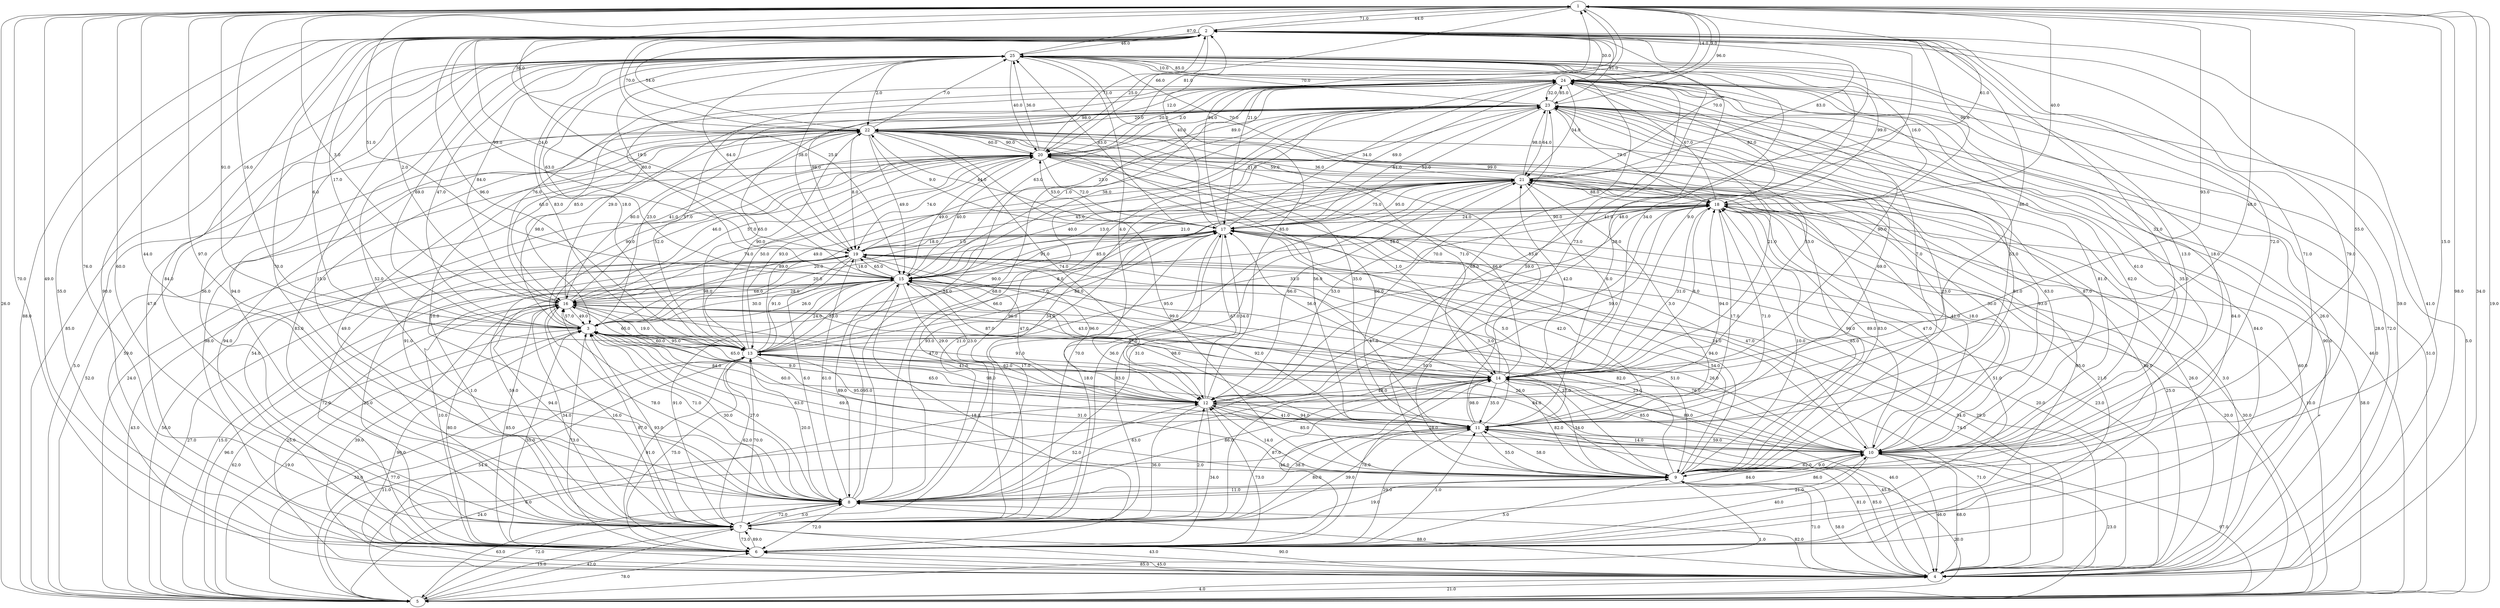 strict digraph G {
  1 [ label="1" ];
  2 [ label="2" ];
  3 [ label="3" ];
  4 [ label="4" ];
  5 [ label="5" ];
  6 [ label="6" ];
  7 [ label="7" ];
  8 [ label="8" ];
  9 [ label="9" ];
  10 [ label="10" ];
  11 [ label="11" ];
  12 [ label="12" ];
  13 [ label="13" ];
  14 [ label="14" ];
  15 [ label="15" ];
  16 [ label="16" ];
  17 [ label="17" ];
  18 [ label="18" ];
  19 [ label="19" ];
  20 [ label="20" ];
  21 [ label="21" ];
  22 [ label="22" ];
  23 [ label="23" ];
  24 [ label="24" ];
  25 [ label="25" ];
  25 -> 1 [ label="87.0" ];
  6 -> 12 [ label="73.0" ];
  24 -> 4 [ label="28.0" ];
  7 -> 18 [ label="50.0" ];
  21 -> 6 [ label="85.0" ];
  21 -> 4 [ label="26.0" ];
  7 -> 12 [ label="2.0" ];
  14 -> 22 [ label="53.0" ];
  16 -> 4 [ label="25.0" ];
  24 -> 1 [ label="14.0" ];
  7 -> 6 [ label="73.0" ];
  6 -> 11 [ label="1.0" ];
  17 -> 4 [ label="20.0" ];
  4 -> 9 [ label="58.0" ];
  25 -> 12 [ label="4.0" ];
  17 -> 12 [ label="67.0" ];
  2 -> 3 [ label="17.0" ];
  23 -> 10 [ label="81.0" ];
  20 -> 1 [ label="81.0" ];
  7 -> 17 [ label="83.0" ];
  5 -> 17 [ label="30.0" ];
  10 -> 8 [ label="84.0" ];
  11 -> 9 [ label="55.0" ];
  23 -> 1 [ label="96.0" ];
  4 -> 5 [ label="21.0" ];
  19 -> 14 [ label="99.0" ];
  9 -> 14 [ label="34.0" ];
  1 -> 8 [ label="97.0" ];
  25 -> 3 [ label="47.0" ];
  19 -> 4 [ label="34.0" ];
  15 -> 2 [ label="19.0" ];
  21 -> 7 [ label="36.0" ];
  4 -> 8 [ label="88.0" ];
  2 -> 6 [ label="55.0" ];
  4 -> 6 [ label="45.0" ];
  11 -> 6 [ label="29.0" ];
  19 -> 18 [ label="21.0" ];
  18 -> 13 [ label="90.0" ];
  5 -> 6 [ label="78.0" ];
  11 -> 7 [ label="80.0" ];
  22 -> 3 [ label="98.0" ];
  5 -> 16 [ label="96.0" ];
  14 -> 12 [ label="48.0" ];
  13 -> 6 [ label="75.0" ];
  24 -> 23 [ label="32.0" ];
  14 -> 25 [ label="9.0" ];
  17 -> 5 [ label="20.0" ];
  25 -> 7 [ label="36.0" ];
  1 -> 2 [ label="44.0" ];
  2 -> 11 [ label="32.0" ];
  15 -> 12 [ label="29.0" ];
  12 -> 23 [ label="70.0" ];
  20 -> 19 [ label="74.0" ];
  22 -> 7 [ label="83.0" ];
  11 -> 19 [ label="3.0" ];
  3 -> 15 [ label="26.0" ];
  2 -> 16 [ label="2.0" ];
  11 -> 4 [ label="85.0" ];
  18 -> 9 [ label="85.0" ];
  4 -> 7 [ label="43.0" ];
  17 -> 22 [ label="44.0" ];
  17 -> 18 [ label="90.0" ];
  5 -> 1 [ label="19.0" ];
  12 -> 7 [ label="36.0" ];
  23 -> 25 [ label="70.0" ];
  13 -> 25 [ label="18.0" ];
  21 -> 15 [ label="40.0" ];
  11 -> 15 [ label="92.0" ];
  15 -> 23 [ label="38.0" ];
  22 -> 8 [ label="10.0" ];
  18 -> 5 [ label="10.0" ];
  23 -> 15 [ label="1.0" ];
  22 -> 11 [ label="56.0" ];
  21 -> 18 [ label="88.0" ];
  4 -> 24 [ label="72.0" ];
  2 -> 15 [ label="25.0" ];
  6 -> 21 [ label="49.0" ];
  3 -> 7 [ label="87.0" ];
  10 -> 1 [ label="55.0" ];
  20 -> 16 [ label="57.0" ];
  18 -> 17 [ label="24.0" ];
  12 -> 21 [ label="53.0" ];
  11 -> 10 [ label="59.0" ];
  1 -> 6 [ label="49.0" ];
  9 -> 2 [ label="79.0" ];
  16 -> 6 [ label="80.0" ];
  21 -> 23 [ label="98.0" ];
  15 -> 21 [ label="13.0" ];
  13 -> 9 [ label="31.0" ];
  16 -> 8 [ label="78.0" ];
  18 -> 24 [ label="67.0" ];
  21 -> 8 [ label="93.0" ];
  3 -> 6 [ label="35.0" ];
  9 -> 5 [ label="1.0" ];
  2 -> 20 [ label="25.0" ];
  9 -> 16 [ label="37.0" ];
  14 -> 10 [ label="85.0" ];
  23 -> 17 [ label="52.0" ];
  12 -> 1 [ label="48.0" ];
  5 -> 13 [ label="77.0" ];
  10 -> 13 [ label="84.0" ];
  14 -> 6 [ label="46.0" ];
  1 -> 5 [ label="26.0" ];
  3 -> 12 [ label="9.0" ];
  12 -> 17 [ label="34.0" ];
  9 -> 10 [ label="62.0" ];
  16 -> 3 [ label="49.0" ];
  1 -> 7 [ label="76.0" ];
  6 -> 13 [ label="91.0" ];
  10 -> 12 [ label="28.0" ];
  22 -> 6 [ label="98.0" ];
  4 -> 11 [ label="81.0" ];
  14 -> 9 [ label="82.0" ];
  23 -> 16 [ label="65.0" ];
  22 -> 2 [ label="54.0" ];
  13 -> 15 [ label="24.0" ];
  8 -> 15 [ label="95.0" ];
  13 -> 5 [ label="33.0" ];
  12 -> 18 [ label="94.0" ];
  7 -> 8 [ label="5.0" ];
  15 -> 3 [ label="30.0" ];
  6 -> 1 [ label="70.0" ];
  4 -> 3 [ label="90.0" ];
  19 -> 12 [ label="47.0" ];
  22 -> 20 [ label="60.0" ];
  4 -> 1 [ label="98.0" ];
  16 -> 7 [ label="34.0" ];
  3 -> 13 [ label="60.0" ];
  24 -> 20 [ label="20.0" ];
  2 -> 19 [ label="24.0" ];
  9 -> 25 [ label="59.0" ];
  10 -> 4 [ label="46.0" ];
  4 -> 17 [ label="23.0" ];
  7 -> 22 [ label="49.0" ];
  2 -> 9 [ label="71.0" ];
  4 -> 22 [ label="59.0" ];
  2 -> 23 [ label="91.0" ];
  10 -> 9 [ label="9.0" ];
  9 -> 18 [ label="10.0" ];
  17 -> 1 [ label="84.0" ];
  9 -> 24 [ label="35.0" ];
  8 -> 18 [ label="31.0" ];
  19 -> 6 [ label="72.0" ];
  24 -> 11 [ label="53.0" ];
  22 -> 16 [ label="80.0" ];
  9 -> 19 [ label="54.0" ];
  5 -> 19 [ label="43.0" ];
  16 -> 20 [ label="46.0" ];
  8 -> 3 [ label="30.0" ];
  16 -> 14 [ label="37.0" ];
  14 -> 4 [ label="46.0" ];
  20 -> 4 [ label="60.0" ];
  23 -> 24 [ label="85.0" ];
  25 -> 24 [ label="10.0" ];
  24 -> 14 [ label="90.0" ];
  12 -> 10 [ label="85.0" ];
  5 -> 2 [ label="88.0" ];
  3 -> 11 [ label="60.0" ];
  14 -> 23 [ label="21.0" ];
  16 -> 25 [ label="84.0" ];
  14 -> 18 [ label="8.0" ];
  20 -> 5 [ label="52.0" ];
  2 -> 22 [ label="70.0" ];
  10 -> 14 [ label="89.0" ];
  2 -> 13 [ label="96.0" ];
  11 -> 14 [ label="98.0" ];
  23 -> 4 [ label="90.0" ];
  1 -> 4 [ label="34.0" ];
  25 -> 6 [ label="47.0" ];
  25 -> 18 [ label="16.0" ];
  20 -> 22 [ label="90.0" ];
  18 -> 1 [ label="40.0" ];
  18 -> 14 [ label="31.0" ];
  3 -> 10 [ label="76.0" ];
  25 -> 5 [ label="85.0" ];
  6 -> 2 [ label="90.0" ];
  8 -> 21 [ label="21.0" ];
  10 -> 3 [ label="23.0" ];
  25 -> 8 [ label="15.0" ];
  8 -> 12 [ label="52.0" ];
  12 -> 11 [ label="41.0" ];
  15 -> 16 [ label="68.0" ];
  14 -> 20 [ label="66.0" ];
  17 -> 3 [ label="20.0" ];
  23 -> 18 [ label="79.0" ];
  9 -> 1 [ label="15.0" ];
  20 -> 11 [ label="86.0" ];
  2 -> 25 [ label="46.0" ];
  17 -> 19 [ label="1.0" ];
  8 -> 10 [ label="86.0" ];
  12 -> 6 [ label="34.0" ];
  6 -> 24 [ label="26.0" ];
  1 -> 17 [ label="21.0" ];
  3 -> 1 [ label="91.0" ];
  24 -> 25 [ label="85.0" ];
  21 -> 17 [ label="75.0" ];
  15 -> 20 [ label="49.0" ];
  25 -> 10 [ label="13.0" ];
  23 -> 9 [ label="23.0" ];
  14 -> 15 [ label="43.0" ];
  19 -> 3 [ label="98.0" ];
  11 -> 24 [ label="7.0" ];
  21 -> 10 [ label="18.0" ];
  2 -> 7 [ label="84.0" ];
  15 -> 6 [ label="18.0" ];
  1 -> 16 [ label="3.0" ];
  2 -> 8 [ label="70.0" ];
  3 -> 9 [ label="69.0" ];
  25 -> 9 [ label="68.0" ];
  15 -> 14 [ label="87.0" ];
  7 -> 1 [ label="60.0" ];
  17 -> 13 [ label="7.0" ];
  23 -> 13 [ label="65.0" ];
  9 -> 3 [ label="63.0" ];
  5 -> 14 [ label="11.0" ];
  5 -> 7 [ label="42.0" ];
  23 -> 5 [ label="46.0" ];
  20 -> 15 [ label="40.0" ];
  19 -> 13 [ label="91.0" ];
  24 -> 3 [ label="85.0" ];
  8 -> 13 [ label="20.0" ];
  7 -> 24 [ label="66.0" ];
  7 -> 4 [ label="90.0" ];
  2 -> 21 [ label="83.0" ];
  22 -> 10 [ label="87.0" ];
  5 -> 12 [ label="6.0" ];
  14 -> 8 [ label="63.0" ];
  18 -> 6 [ label="51.0" ];
  25 -> 11 [ label="28.0" ];
  19 -> 2 [ label="99.0" ];
  4 -> 19 [ label="29.0" ];
  14 -> 11 [ label="35.0" ];
  20 -> 7 [ label="91.0" ];
  8 -> 7 [ label="72.0" ];
  13 -> 22 [ label="90.0" ];
  6 -> 15 [ label="10.0" ];
  20 -> 13 [ label="93.0" ];
  18 -> 12 [ label="59.0" ];
  24 -> 2 [ label="30.0" ];
  13 -> 7 [ label="62.0" ];
  5 -> 8 [ label="72.0" ];
  16 -> 12 [ label="65.0" ];
  8 -> 5 [ label="63.0" ];
  4 -> 14 [ label="71.0" ];
  3 -> 5 [ label="62.0" ];
  2 -> 1 [ label="71.0" ];
  5 -> 20 [ label="24.0" ];
  3 -> 20 [ label="52.0" ];
  17 -> 20 [ label="53.0" ];
  17 -> 11 [ label="5.0" ];
  17 -> 16 [ label="20.0" ];
  17 -> 15 [ label="91.0" ];
  7 -> 21 [ label="70.0" ];
  10 -> 17 [ label="47.0" ];
  16 -> 22 [ label="41.0" ];
  1 -> 20 [ label="66.0" ];
  6 -> 22 [ label="94.0" ];
  19 -> 11 [ label="47.0" ];
  14 -> 21 [ label="42.0" ];
  3 -> 16 [ label="57.0" ];
  2 -> 10 [ label="72.0" ];
  5 -> 10 [ label="97.0" ];
  24 -> 22 [ label="12.0" ];
  5 -> 11 [ label="24.0" ];
  14 -> 13 [ label="41.0" ];
  21 -> 25 [ label="70.0" ];
  13 -> 2 [ label="6.0" ];
  13 -> 3 [ label="95.0" ];
  13 -> 24 [ label="57.0" ];
  24 -> 6 [ label="84.0" ];
  7 -> 13 [ label="70.0" ];
  1 -> 14 [ label="93.0" ];
  24 -> 18 [ label="82.0" ];
  4 -> 13 [ label="54.0" ];
  9 -> 17 [ label="94.0" ];
  9 -> 21 [ label="96.0" ];
  21 -> 2 [ label="70.0" ];
  5 -> 18 [ label="58.0" ];
  23 -> 7 [ label="96.0" ];
  23 -> 20 [ label="89.0" ];
  9 -> 12 [ label="14.0" ];
  18 -> 25 [ label="99.0" ];
  21 -> 12 [ label="66.0" ];
  20 -> 14 [ label="1.0" ];
  8 -> 24 [ label="54.0" ];
  17 -> 7 [ label="18.0" ];
  19 -> 25 [ label="38.0" ];
  4 -> 12 [ label="45.0" ];
  9 -> 13 [ label="94.0" ];
  21 -> 20 [ label="21.0" ];
  3 -> 25 [ label="69.0" ];
  8 -> 6 [ label="72.0" ];
  24 -> 17 [ label="69.0" ];
  24 -> 10 [ label="61.0" ];
  9 -> 7 [ label="19.0" ];
  13 -> 16 [ label="65.0" ];
  11 -> 23 [ label="69.0" ];
  2 -> 12 [ label="48.0" ];
  4 -> 2 [ label="41.0" ];
  25 -> 22 [ label="2.0" ];
  4 -> 21 [ label="3.0" ];
  23 -> 14 [ label="53.0" ];
  15 -> 11 [ label="98.0" ];
  12 -> 16 [ label="47.0" ];
  23 -> 6 [ label="84.0" ];
  11 -> 25 [ label="73.0" ];
  8 -> 14 [ label="86.0" ];
  9 -> 23 [ label="81.0" ];
  18 -> 16 [ label="74.0" ];
  15 -> 18 [ label="54.0" ];
  7 -> 11 [ label="39.0" ];
  4 -> 10 [ label="68.0" ];
  24 -> 8 [ label="68.0" ];
  1 -> 3 [ label="16.0" ];
  15 -> 8 [ label="89.0" ];
  21 -> 14 [ label="6.0" ];
  25 -> 13 [ label="83.0" ];
  11 -> 18 [ label="71.0" ];
  6 -> 14 [ label="78.0" ];
  12 -> 2 [ label="41.0" ];
  12 -> 13 [ label="98.0" ];
  25 -> 14 [ label="34.0" ];
  6 -> 7 [ label="89.0" ];
  12 -> 3 [ label="84.0" ];
  8 -> 25 [ label="52.0" ];
  22 -> 12 [ label="74.0" ];
  16 -> 15 [ label="28.0" ];
  8 -> 17 [ label="17.0" ];
  21 -> 1 [ label="61.0" ];
  13 -> 14 [ label="62.0" ];
  15 -> 19 [ label="65.0" ];
  22 -> 9 [ label="95.0" ];
  3 -> 23 [ label="23.0" ];
  22 -> 25 [ label="7.0" ];
  1 -> 22 [ label="36.0" ];
  20 -> 3 [ label="90.0" ];
  23 -> 22 [ label="20.0" ];
  13 -> 20 [ label="50.0" ];
  7 -> 3 [ label="93.0" ];
  15 -> 25 [ label="80.0" ];
  10 -> 6 [ label="40.0" ];
  3 -> 8 [ label="27.0" ];
  10 -> 25 [ label="18.0" ];
  15 -> 17 [ label="85.0" ];
  18 -> 10 [ label="47.0" ];
  12 -> 15 [ label="23.0" ];
  5 -> 4 [ label="4.0" ];
  22 -> 17 [ label="9.0" ];
  24 -> 16 [ label="76.0" ];
  17 -> 25 [ label="83.0" ];
  17 -> 21 [ label="95.0" ];
  10 -> 21 [ label="41.0" ];
  11 -> 8 [ label="38.0" ];
  20 -> 10 [ label="93.0" ];
  21 -> 3 [ label="49.0" ];
  9 -> 11 [ label="58.0" ];
  8 -> 1 [ label="44.0" ];
  6 -> 9 [ label="5.0" ];
  5 -> 9 [ label="20.0" ];
  22 -> 23 [ label="98.0" ];
  22 -> 19 [ label="8.0" ];
  22 -> 15 [ label="49.0" ];
  19 -> 8 [ label="6.0" ];
  2 -> 14 [ label="86.0" ];
  20 -> 6 [ label="54.0" ];
  16 -> 9 [ label="26.0" ];
  24 -> 21 [ label="34.0" ];
  19 -> 21 [ label="45.0" ];
  8 -> 4 [ label="82.0" ];
  10 -> 11 [ label="14.0" ];
  18 -> 11 [ label="17.0" ];
  24 -> 19 [ label="98.0" ];
  10 -> 18 [ label="89.0" ];
  20 -> 2 [ label="71.0" ];
  15 -> 5 [ label="27.0" ];
  19 -> 5 [ label="56.0" ];
  1 -> 15 [ label="51.0" ];
  7 -> 5 [ label="15.0" ];
  20 -> 25 [ label="36.0" ];
  20 -> 21 [ label="59.0" ];
  22 -> 18 [ label="36.0" ];
  19 -> 23 [ label="23.0" ];
  17 -> 24 [ label="34.0" ];
  6 -> 16 [ label="85.0" ];
  8 -> 16 [ label="71.0" ];
  14 -> 17 [ label="56.0" ];
  9 -> 8 [ label="11.0" ];
  11 -> 13 [ label="95.0" ];
  9 -> 15 [ label="82.0" ];
  11 -> 21 [ label="3.0" ];
  11 -> 22 [ label="35.0" ];
  8 -> 19 [ label="61.0" ];
  10 -> 16 [ label="26.0" ];
  7 -> 16 [ label="16.0" ];
  7 -> 25 [ label="94.0" ];
  16 -> 23 [ label="29.0" ];
  2 -> 4 [ label="59.0" ];
  6 -> 18 [ label="21.0" ];
  7 -> 23 [ label="34.0" ];
  25 -> 19 [ label="64.0" ];
  7 -> 10 [ label="21.0" ];
  14 -> 3 [ label="91.0" ];
  17 -> 2 [ label="40.0" ];
  4 -> 16 [ label="39.0" ];
  19 -> 7 [ label="1.0" ];
  20 -> 24 [ label="2.0" ];
  12 -> 19 [ label="96.0" ];
  21 -> 9 [ label="83.0" ];
  6 -> 19 [ label="25.0" ];
  15 -> 7 [ label="94.0" ];
  5 -> 3 [ label="19.0" ];
  5 -> 23 [ label="51.0" ];
  13 -> 21 [ label="89.0" ];
  7 -> 19 [ label="59.0" ];
  19 -> 15 [ label="18.0" ];
  15 -> 13 [ label="53.0" ];
  11 -> 17 [ label="42.0" ];
  10 -> 23 [ label="62.0" ];
  20 -> 17 [ label="72.0" ];
  25 -> 15 [ label="63.0" ];
  9 -> 4 [ label="71.0" ];
  15 -> 4 [ label="74.0" ];
  15 -> 9 [ label="51.0" ];
  1 -> 24 [ label="9.0" ];
  6 -> 4 [ label="85.0" ];
  10 -> 20 [ label="30.0" ];
  5 -> 15 [ label="15.0" ];
  10 -> 22 [ label="63.0" ];
  17 -> 10 [ label="24.0" ];
  15 -> 24 [ label="63.0" ];
  11 -> 3 [ label="65.0" ];
  18 -> 2 [ label="96.0" ];
  23 -> 21 [ label="64.0" ];
  12 -> 25 [ label="85.0" ];
  10 -> 5 [ label="23.0" ];
  18 -> 22 [ label="99.0" ];
  7 -> 15 [ label="91.0" ];
  22 -> 14 [ label="71.0" ];
  13 -> 18 [ label="33.0" ];
  6 -> 3 [ label="73.0" ];
  3 -> 17 [ label="8.0" ];
  22 -> 5 [ label="5.0" ];
  16 -> 13 [ label="19.0" ];
  13 -> 17 [ label="88.0" ];
  24 -> 5 [ label="5.0" ];
  7 -> 14 [ label="87.0" ];
  4 -> 18 [ label="25.0" ];
  19 -> 17 [ label="18.0" ];
  17 -> 23 [ label="61.0" ];
  25 -> 20 [ label="40.0" ];
}

